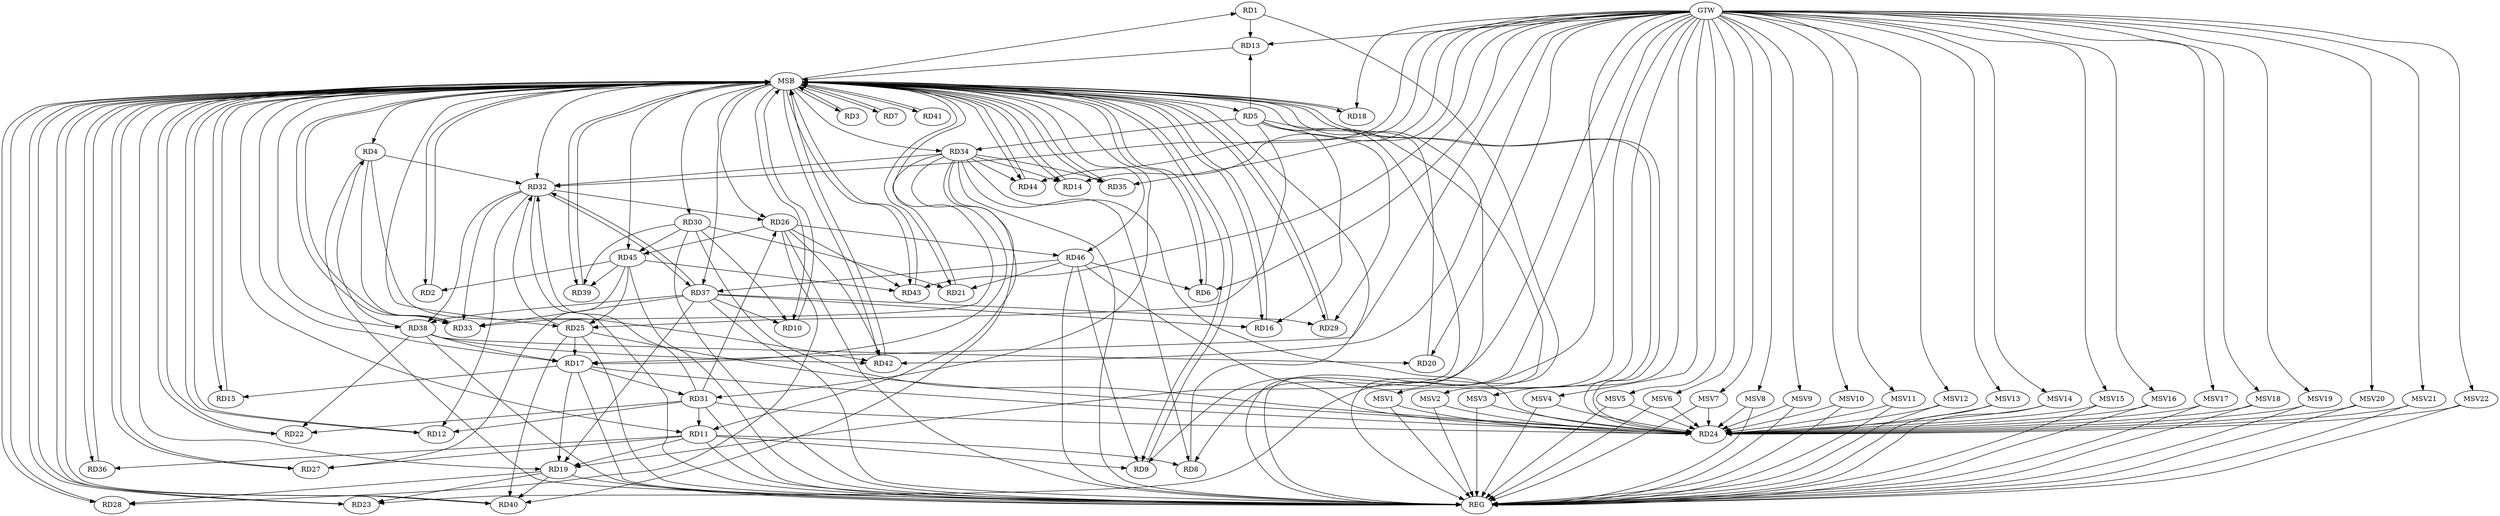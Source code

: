 strict digraph G {
  RD1 [ label="RD1" ];
  RD2 [ label="RD2" ];
  RD3 [ label="RD3" ];
  RD4 [ label="RD4" ];
  RD5 [ label="RD5" ];
  RD6 [ label="RD6" ];
  RD7 [ label="RD7" ];
  RD8 [ label="RD8" ];
  RD9 [ label="RD9" ];
  RD10 [ label="RD10" ];
  RD11 [ label="RD11" ];
  RD12 [ label="RD12" ];
  RD13 [ label="RD13" ];
  RD14 [ label="RD14" ];
  RD15 [ label="RD15" ];
  RD16 [ label="RD16" ];
  RD17 [ label="RD17" ];
  RD18 [ label="RD18" ];
  RD19 [ label="RD19" ];
  RD20 [ label="RD20" ];
  RD21 [ label="RD21" ];
  RD22 [ label="RD22" ];
  RD23 [ label="RD23" ];
  RD24 [ label="RD24" ];
  RD25 [ label="RD25" ];
  RD26 [ label="RD26" ];
  RD27 [ label="RD27" ];
  RD28 [ label="RD28" ];
  RD29 [ label="RD29" ];
  RD30 [ label="RD30" ];
  RD31 [ label="RD31" ];
  RD32 [ label="RD32" ];
  RD33 [ label="RD33" ];
  RD34 [ label="RD34" ];
  RD35 [ label="RD35" ];
  RD36 [ label="RD36" ];
  RD37 [ label="RD37" ];
  RD38 [ label="RD38" ];
  RD39 [ label="RD39" ];
  RD40 [ label="RD40" ];
  RD41 [ label="RD41" ];
  RD42 [ label="RD42" ];
  RD43 [ label="RD43" ];
  RD44 [ label="RD44" ];
  RD45 [ label="RD45" ];
  RD46 [ label="RD46" ];
  GTW [ label="GTW" ];
  REG [ label="REG" ];
  MSB [ label="MSB" ];
  MSV1 [ label="MSV1" ];
  MSV2 [ label="MSV2" ];
  MSV3 [ label="MSV3" ];
  MSV4 [ label="MSV4" ];
  MSV5 [ label="MSV5" ];
  MSV6 [ label="MSV6" ];
  MSV7 [ label="MSV7" ];
  MSV8 [ label="MSV8" ];
  MSV9 [ label="MSV9" ];
  MSV10 [ label="MSV10" ];
  MSV11 [ label="MSV11" ];
  MSV12 [ label="MSV12" ];
  MSV13 [ label="MSV13" ];
  MSV14 [ label="MSV14" ];
  MSV15 [ label="MSV15" ];
  MSV16 [ label="MSV16" ];
  MSV17 [ label="MSV17" ];
  MSV18 [ label="MSV18" ];
  MSV19 [ label="MSV19" ];
  MSV20 [ label="MSV20" ];
  MSV21 [ label="MSV21" ];
  MSV22 [ label="MSV22" ];
  RD1 -> RD13;
  RD45 -> RD2;
  RD4 -> RD32;
  RD4 -> RD33;
  RD38 -> RD4;
  RD4 -> RD42;
  RD5 -> RD13;
  RD5 -> RD16;
  RD5 -> RD19;
  RD5 -> RD25;
  RD5 -> RD29;
  RD5 -> RD34;
  RD46 -> RD6;
  RD11 -> RD8;
  RD34 -> RD8;
  RD11 -> RD9;
  RD46 -> RD9;
  RD30 -> RD10;
  RD37 -> RD10;
  RD11 -> RD19;
  RD11 -> RD27;
  RD31 -> RD11;
  RD34 -> RD11;
  RD11 -> RD36;
  RD31 -> RD12;
  RD32 -> RD12;
  RD34 -> RD14;
  RD17 -> RD15;
  RD37 -> RD16;
  RD17 -> RD19;
  RD17 -> RD24;
  RD25 -> RD17;
  RD17 -> RD31;
  RD34 -> RD17;
  RD38 -> RD17;
  RD19 -> RD23;
  RD19 -> RD28;
  RD37 -> RD19;
  RD19 -> RD40;
  RD38 -> RD20;
  RD30 -> RD21;
  RD46 -> RD21;
  RD31 -> RD22;
  RD38 -> RD22;
  RD25 -> RD24;
  RD30 -> RD24;
  RD31 -> RD24;
  RD34 -> RD24;
  RD46 -> RD24;
  RD25 -> RD32;
  RD25 -> RD40;
  RD45 -> RD25;
  RD26 -> RD28;
  RD31 -> RD26;
  RD32 -> RD26;
  RD26 -> RD42;
  RD26 -> RD43;
  RD26 -> RD45;
  RD26 -> RD46;
  RD45 -> RD27;
  RD37 -> RD29;
  RD30 -> RD39;
  RD30 -> RD45;
  RD31 -> RD32;
  RD32 -> RD33;
  RD34 -> RD32;
  RD32 -> RD37;
  RD37 -> RD32;
  RD32 -> RD38;
  RD34 -> RD33;
  RD37 -> RD33;
  RD34 -> RD35;
  RD34 -> RD40;
  RD34 -> RD44;
  RD37 -> RD38;
  RD46 -> RD37;
  RD38 -> RD42;
  RD45 -> RD39;
  RD45 -> RD43;
  GTW -> RD14;
  GTW -> RD9;
  GTW -> RD18;
  GTW -> RD44;
  GTW -> RD13;
  GTW -> RD32;
  GTW -> RD8;
  GTW -> RD42;
  GTW -> RD23;
  GTW -> RD6;
  GTW -> RD20;
  GTW -> RD43;
  GTW -> RD35;
  GTW -> RD17;
  RD1 -> REG;
  RD4 -> REG;
  RD5 -> REG;
  RD11 -> REG;
  RD17 -> REG;
  RD19 -> REG;
  RD25 -> REG;
  RD26 -> REG;
  RD30 -> REG;
  RD31 -> REG;
  RD32 -> REG;
  RD34 -> REG;
  RD37 -> REG;
  RD38 -> REG;
  RD45 -> REG;
  RD46 -> REG;
  RD2 -> MSB;
  MSB -> RD1;
  MSB -> RD3;
  MSB -> RD17;
  MSB -> RD43;
  MSB -> RD44;
  MSB -> REG;
  RD3 -> MSB;
  MSB -> RD15;
  RD6 -> MSB;
  MSB -> RD31;
  MSB -> RD32;
  MSB -> RD40;
  MSB -> RD41;
  MSB -> RD42;
  MSB -> RD45;
  RD7 -> MSB;
  MSB -> RD16;
  MSB -> RD29;
  MSB -> RD39;
  RD8 -> MSB;
  MSB -> RD4;
  MSB -> RD23;
  MSB -> RD26;
  RD9 -> MSB;
  MSB -> RD18;
  RD10 -> MSB;
  MSB -> RD5;
  MSB -> RD27;
  RD12 -> MSB;
  MSB -> RD46;
  RD13 -> MSB;
  MSB -> RD6;
  MSB -> RD19;
  RD14 -> MSB;
  MSB -> RD7;
  RD15 -> MSB;
  RD16 -> MSB;
  MSB -> RD11;
  MSB -> RD21;
  RD18 -> MSB;
  MSB -> RD2;
  MSB -> RD12;
  MSB -> RD14;
  MSB -> RD30;
  RD20 -> MSB;
  MSB -> RD24;
  RD21 -> MSB;
  MSB -> RD34;
  MSB -> RD35;
  RD22 -> MSB;
  MSB -> RD37;
  MSB -> RD38;
  RD23 -> MSB;
  RD24 -> MSB;
  MSB -> RD33;
  RD27 -> MSB;
  MSB -> RD10;
  MSB -> RD22;
  RD28 -> MSB;
  MSB -> RD36;
  RD29 -> MSB;
  MSB -> RD9;
  RD33 -> MSB;
  RD35 -> MSB;
  MSB -> RD25;
  MSB -> RD28;
  RD36 -> MSB;
  RD39 -> MSB;
  RD40 -> MSB;
  RD41 -> MSB;
  RD42 -> MSB;
  RD43 -> MSB;
  RD44 -> MSB;
  MSV1 -> RD24;
  MSV2 -> RD24;
  MSV3 -> RD24;
  MSV4 -> RD24;
  GTW -> MSV1;
  MSV1 -> REG;
  GTW -> MSV2;
  MSV2 -> REG;
  GTW -> MSV3;
  MSV3 -> REG;
  GTW -> MSV4;
  MSV4 -> REG;
  MSV5 -> RD24;
  MSV6 -> RD24;
  GTW -> MSV5;
  MSV5 -> REG;
  GTW -> MSV6;
  MSV6 -> REG;
  MSV7 -> RD24;
  MSV8 -> RD24;
  GTW -> MSV7;
  MSV7 -> REG;
  GTW -> MSV8;
  MSV8 -> REG;
  MSV9 -> RD24;
  MSV10 -> RD24;
  MSV11 -> RD24;
  GTW -> MSV9;
  MSV9 -> REG;
  GTW -> MSV10;
  MSV10 -> REG;
  GTW -> MSV11;
  MSV11 -> REG;
  MSV12 -> RD24;
  GTW -> MSV12;
  MSV12 -> REG;
  MSV13 -> RD24;
  GTW -> MSV13;
  MSV13 -> REG;
  MSV14 -> RD24;
  MSV15 -> RD24;
  MSV16 -> RD24;
  GTW -> MSV14;
  MSV14 -> REG;
  GTW -> MSV15;
  MSV15 -> REG;
  GTW -> MSV16;
  MSV16 -> REG;
  MSV17 -> RD24;
  MSV18 -> RD24;
  MSV19 -> RD24;
  GTW -> MSV17;
  MSV17 -> REG;
  GTW -> MSV18;
  MSV18 -> REG;
  GTW -> MSV19;
  MSV19 -> REG;
  MSV20 -> RD24;
  MSV21 -> RD24;
  GTW -> MSV20;
  MSV20 -> REG;
  GTW -> MSV21;
  MSV21 -> REG;
  MSV22 -> RD24;
  GTW -> MSV22;
  MSV22 -> REG;
}

